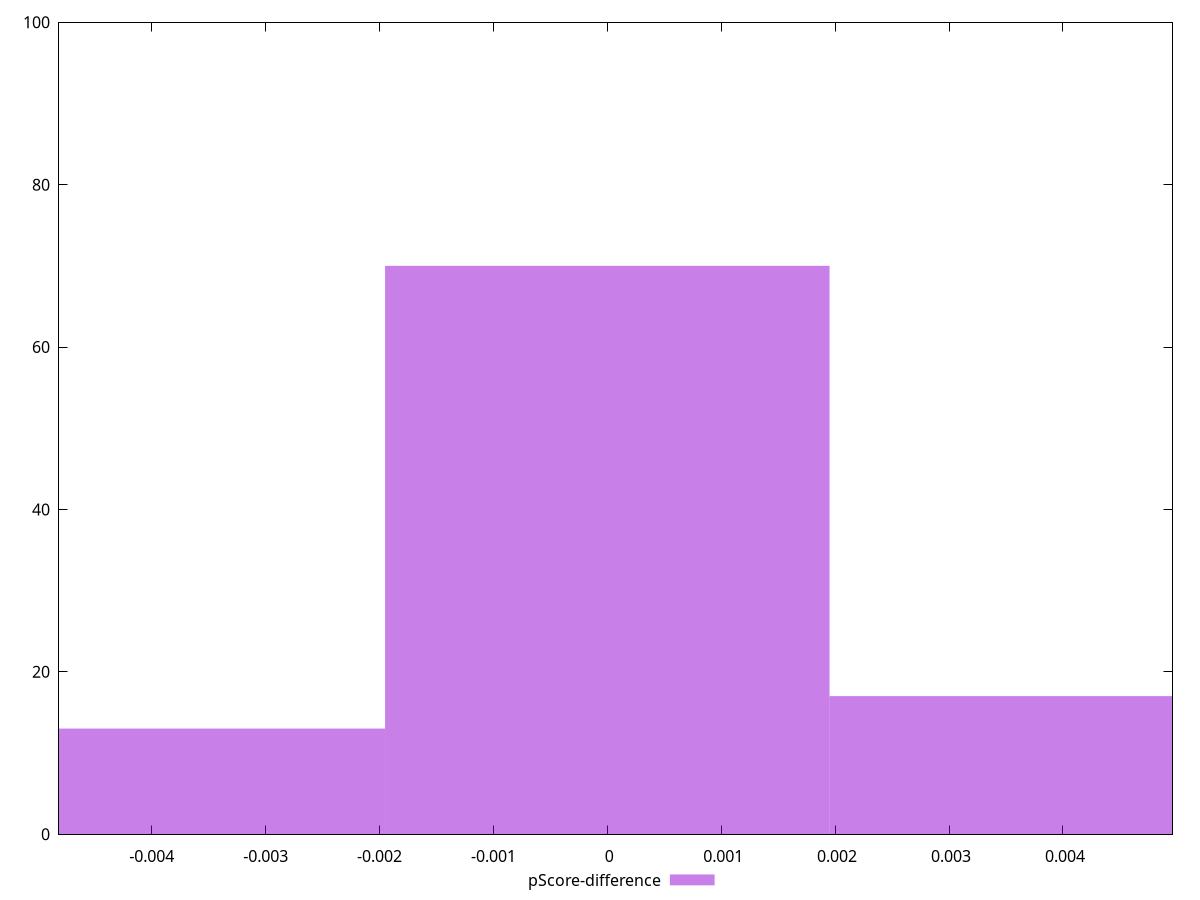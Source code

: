 reset

$pScoreDifference <<EOF
0 70
-0.0039023958632294904 13
0.0039023958632294904 17
EOF

set key outside below
set boxwidth 0.0039023958632294904
set xrange [-0.004814292831646361:0.004962276968744628]
set yrange [0:100]
set trange [0:100]
set style fill transparent solid 0.5 noborder
set terminal svg size 640, 490 enhanced background rgb 'white'
set output "reports/report_00028_2021-02-24T12-49-42.674Z/bootup-time/samples/card/pScore-difference/histogram.svg"

plot $pScoreDifference title "pScore-difference" with boxes

reset

